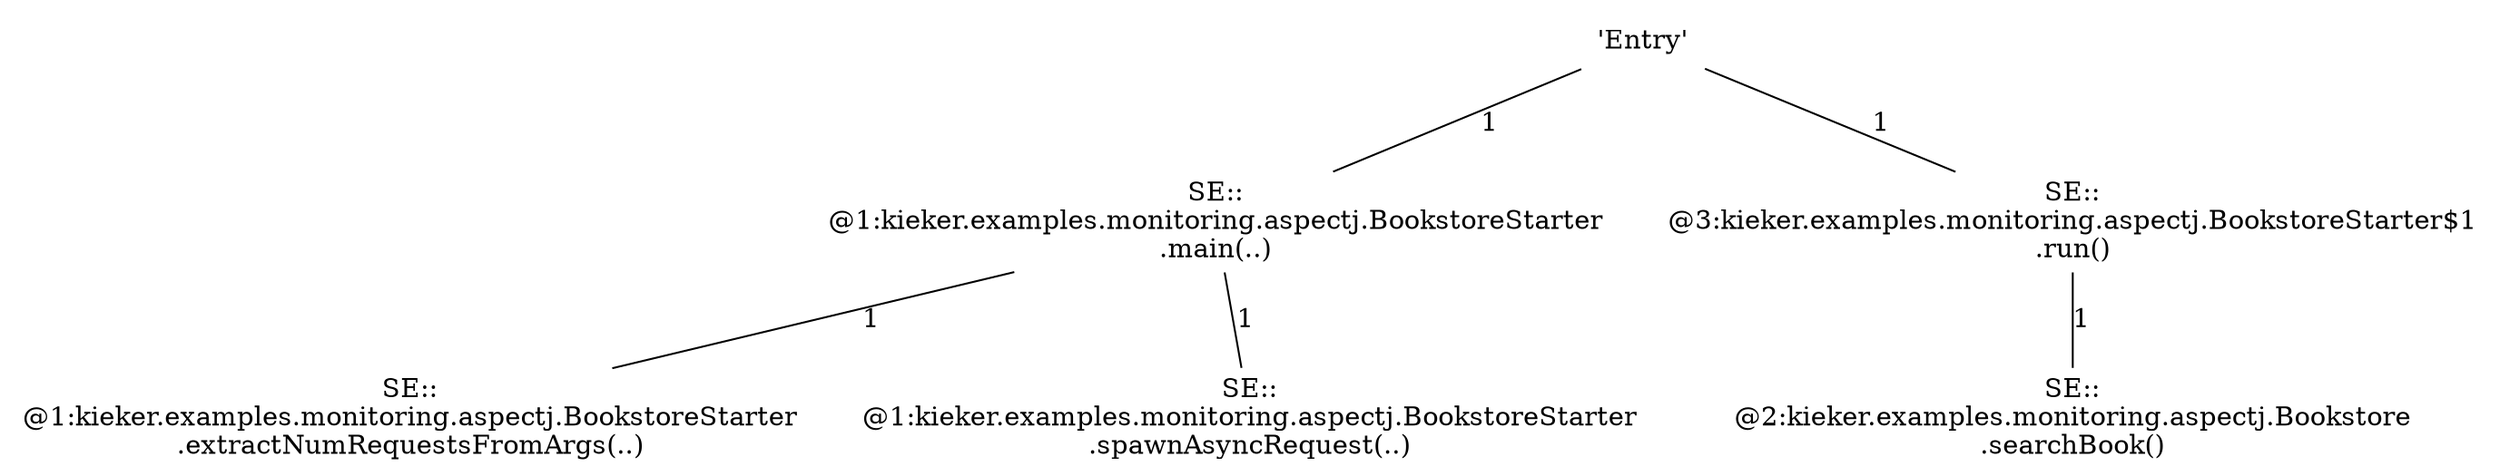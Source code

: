digraph G {
0[label ="'Entry'",shape=none];
1[label ="SE::\n@1:kieker.examples.monitoring.aspectj.BookstoreStarter\n.main(..)",shape=none];
2[label ="SE::\n@1:kieker.examples.monitoring.aspectj.BookstoreStarter\n.extractNumRequestsFromArgs(..)",shape=none];
3[label ="SE::\n@1:kieker.examples.monitoring.aspectj.BookstoreStarter\n.spawnAsyncRequest(..)",shape=none];
4[label ="SE::\n@3:kieker.examples.monitoring.aspectj.BookstoreStarter$1\n.run()",shape=none];
5[label ="SE::\n@2:kieker.examples.monitoring.aspectj.Bookstore\n.searchBook()",shape=none];

0->1[style=solid,arrowhead=none,label="1" ]

1->2[style=solid,arrowhead=none,label="1" ]

1->3[style=solid,arrowhead=none,label="1" ]

0->4[style=solid,arrowhead=none,label="1" ]

4->5[style=solid,arrowhead=none,label="1" ]

}
